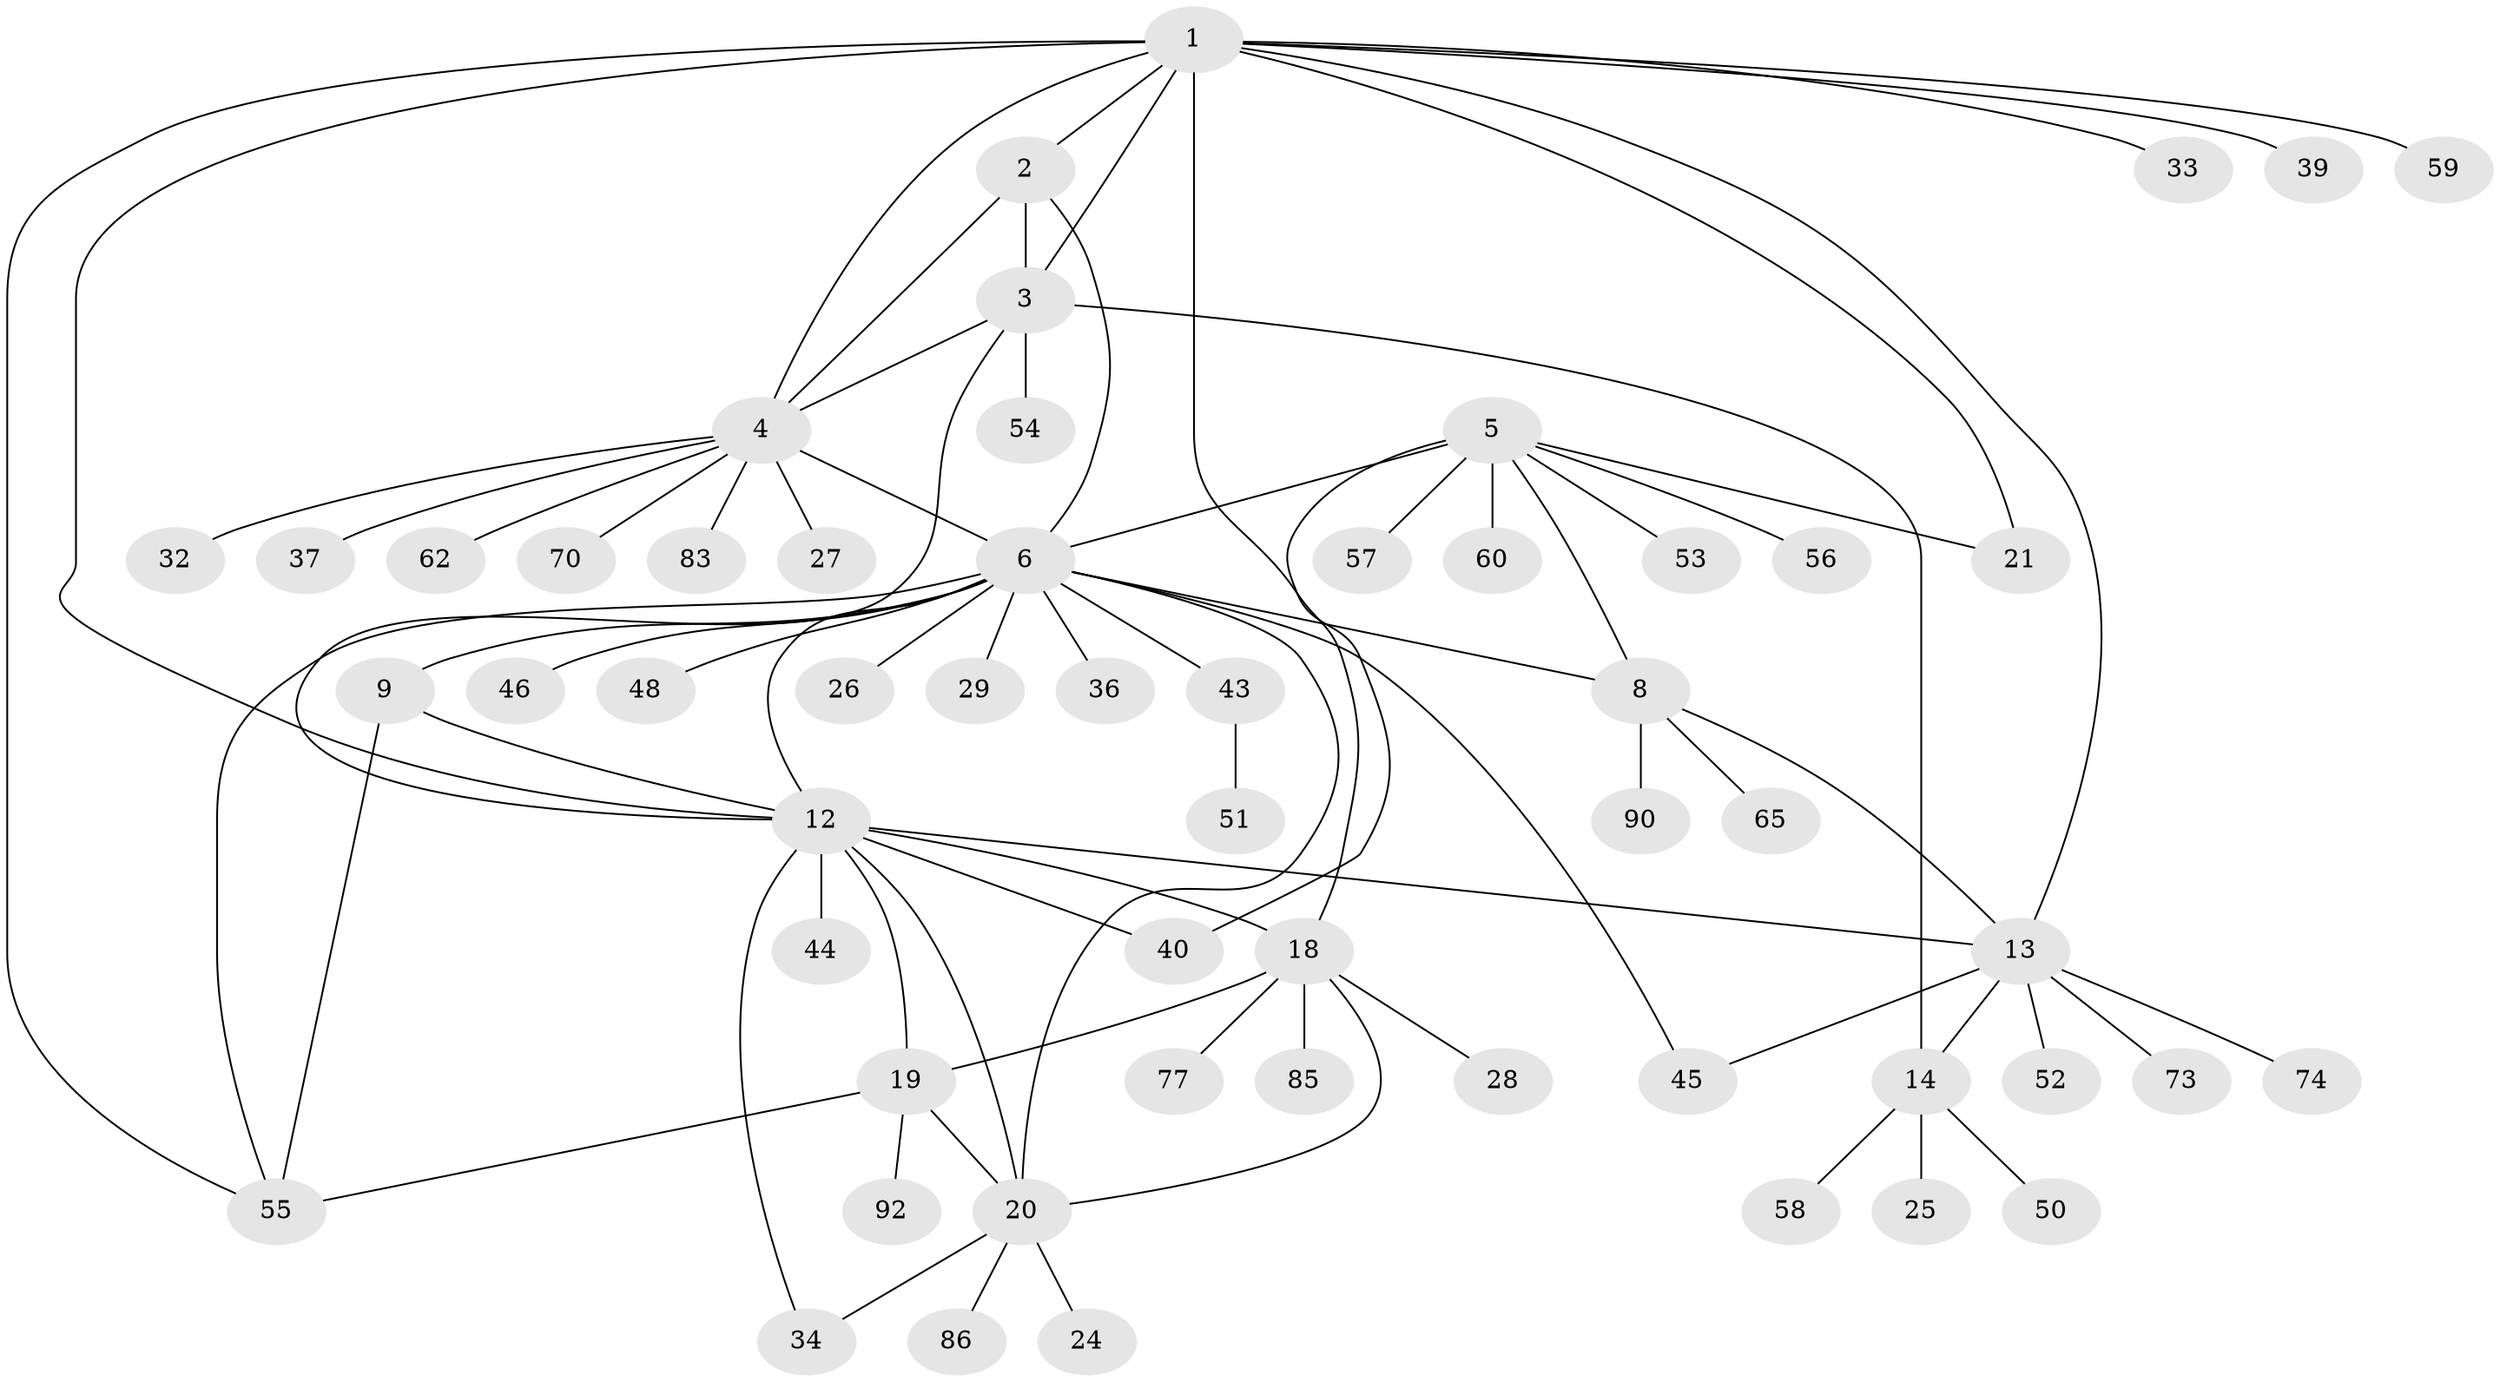 // original degree distribution, {11: 0.021739130434782608, 4: 0.03260869565217391, 6: 0.043478260869565216, 9: 0.021739130434782608, 7: 0.05434782608695652, 8: 0.021739130434782608, 5: 0.021739130434782608, 10: 0.010869565217391304, 2: 0.1956521739130435, 1: 0.532608695652174, 3: 0.043478260869565216}
// Generated by graph-tools (version 1.1) at 2025/19/03/04/25 18:19:56]
// undirected, 55 vertices, 77 edges
graph export_dot {
graph [start="1"]
  node [color=gray90,style=filled];
  1 [super="+42"];
  2;
  3;
  4 [super="+22"];
  5;
  6 [super="+7+10+84"];
  8;
  9 [super="+30"];
  12 [super="+17+61"];
  13 [super="+15+88+23+16"];
  14;
  18;
  19;
  20 [super="+49"];
  21;
  24;
  25;
  26;
  27 [super="+79"];
  28;
  29 [super="+35"];
  32;
  33;
  34;
  36;
  37;
  39;
  40 [super="+78"];
  43 [super="+63"];
  44 [super="+75"];
  45;
  46;
  48;
  50;
  51;
  52 [super="+91"];
  53;
  54;
  55;
  56;
  57;
  58 [super="+64"];
  59;
  60;
  62;
  65;
  70;
  73;
  74;
  77;
  83;
  85;
  86;
  90;
  92;
  1 -- 2;
  1 -- 3;
  1 -- 4;
  1 -- 18;
  1 -- 21;
  1 -- 33;
  1 -- 39;
  1 -- 55;
  1 -- 13;
  1 -- 59;
  1 -- 12;
  2 -- 3;
  2 -- 4;
  2 -- 6;
  3 -- 4;
  3 -- 12;
  3 -- 14;
  3 -- 54;
  4 -- 27;
  4 -- 32;
  4 -- 37;
  4 -- 62;
  4 -- 70;
  4 -- 83;
  4 -- 6;
  5 -- 6 [weight=2];
  5 -- 8;
  5 -- 21;
  5 -- 40;
  5 -- 53;
  5 -- 56;
  5 -- 57;
  5 -- 60;
  6 -- 8 [weight=2];
  6 -- 20;
  6 -- 36;
  6 -- 26;
  6 -- 29;
  6 -- 46;
  6 -- 48;
  6 -- 55;
  6 -- 9 [weight=2];
  6 -- 43;
  6 -- 12 [weight=2];
  6 -- 45;
  8 -- 13;
  8 -- 65;
  8 -- 90;
  9 -- 12;
  9 -- 55;
  12 -- 34;
  12 -- 40;
  12 -- 13 [weight=2];
  12 -- 18;
  12 -- 19;
  12 -- 20;
  12 -- 44;
  13 -- 14 [weight=3];
  13 -- 45;
  13 -- 52;
  13 -- 73;
  13 -- 74;
  14 -- 25;
  14 -- 50;
  14 -- 58;
  18 -- 19;
  18 -- 20;
  18 -- 28;
  18 -- 77;
  18 -- 85;
  19 -- 20;
  19 -- 55;
  19 -- 92;
  20 -- 24;
  20 -- 34;
  20 -- 86;
  43 -- 51;
}
